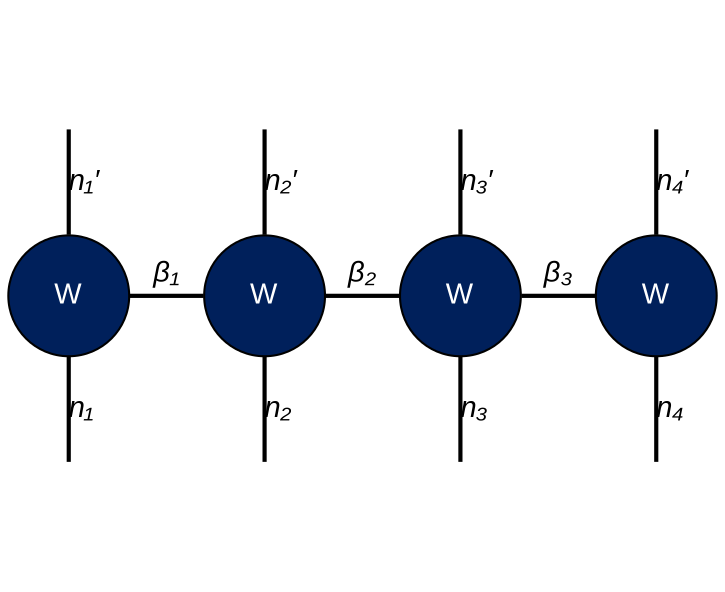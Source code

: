 digraph MPO {
  rankdir=TD;
  bgcolor=transparent;
  node [shape=circle style=filled, width=0.8, height=0.8, fontname="Arial"];
  edge [fontname="Arial Italic", penwidth=2.0];

  W1 [label="W" fillcolor="#00205b" fontcolor="white"]; // 濃紺
  W2 [label="W" fillcolor="#00205b" fontcolor="white"]; // 濃紺
  W3 [label="W" fillcolor="#00205b" fontcolor="white"]; // 濃紺
  W4 [label="W" fillcolor="#00205b" fontcolor="white"]; // 濃紺

  W1_ket [label="" width=0 style=invis];
  W2_ket [label="" width=0 style=invis];
  W3_ket [label="" width=0 style=invis];
  W4_ket [label="" width=0 style=invis];

  W1_bra [label="" width=0 style=invis];
  W2_bra [label="" width=0 style=invis];
  W3_bra [label="" width=0 style=invis];
  W4_bra [label="" width=0 style=invis];

  W1_bra -> W1 [label="n₁′" arrowhead=none];
  W2_bra -> W2 [label="n₂′" arrowhead=none];
  W3_bra -> W3 [label="n₃′" arrowhead=none];
  W4_bra-> W4 [label="n₄′" arrowhead=none];

  W1 -> W2 [label="β₁" arrowhead=none];
  W2 -> W3 [label="β₂" arrowhead=none];
  W3 -> W4 [label="β₃" arrowhead=none];

  W1 -> W1_ket [label="n₁" arrowhead=none];
  W2 -> W2_ket [label="n₂" arrowhead=none];
  W3 -> W3_ket [label="n₃" arrowhead=none];
  W4 -> W4_ket [label="n₄" arrowhead=none];

  {rank=same; W1_bra; W2_bra; W3_bra; W4_bra;}
  {rank=same; W1; W2; W3; W4;}
  {rank=same; W1_ket; W2_ket; W3_ket; W4_ket;}
}